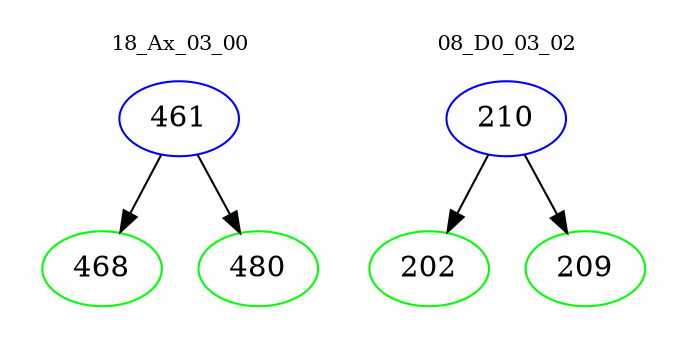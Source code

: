 digraph{
subgraph cluster_0 {
color = white
label = "18_Ax_03_00";
fontsize=10;
T0_461 [label="461", color="blue"]
T0_461 -> T0_468 [color="black"]
T0_468 [label="468", color="green"]
T0_461 -> T0_480 [color="black"]
T0_480 [label="480", color="green"]
}
subgraph cluster_1 {
color = white
label = "08_D0_03_02";
fontsize=10;
T1_210 [label="210", color="blue"]
T1_210 -> T1_202 [color="black"]
T1_202 [label="202", color="green"]
T1_210 -> T1_209 [color="black"]
T1_209 [label="209", color="green"]
}
}
